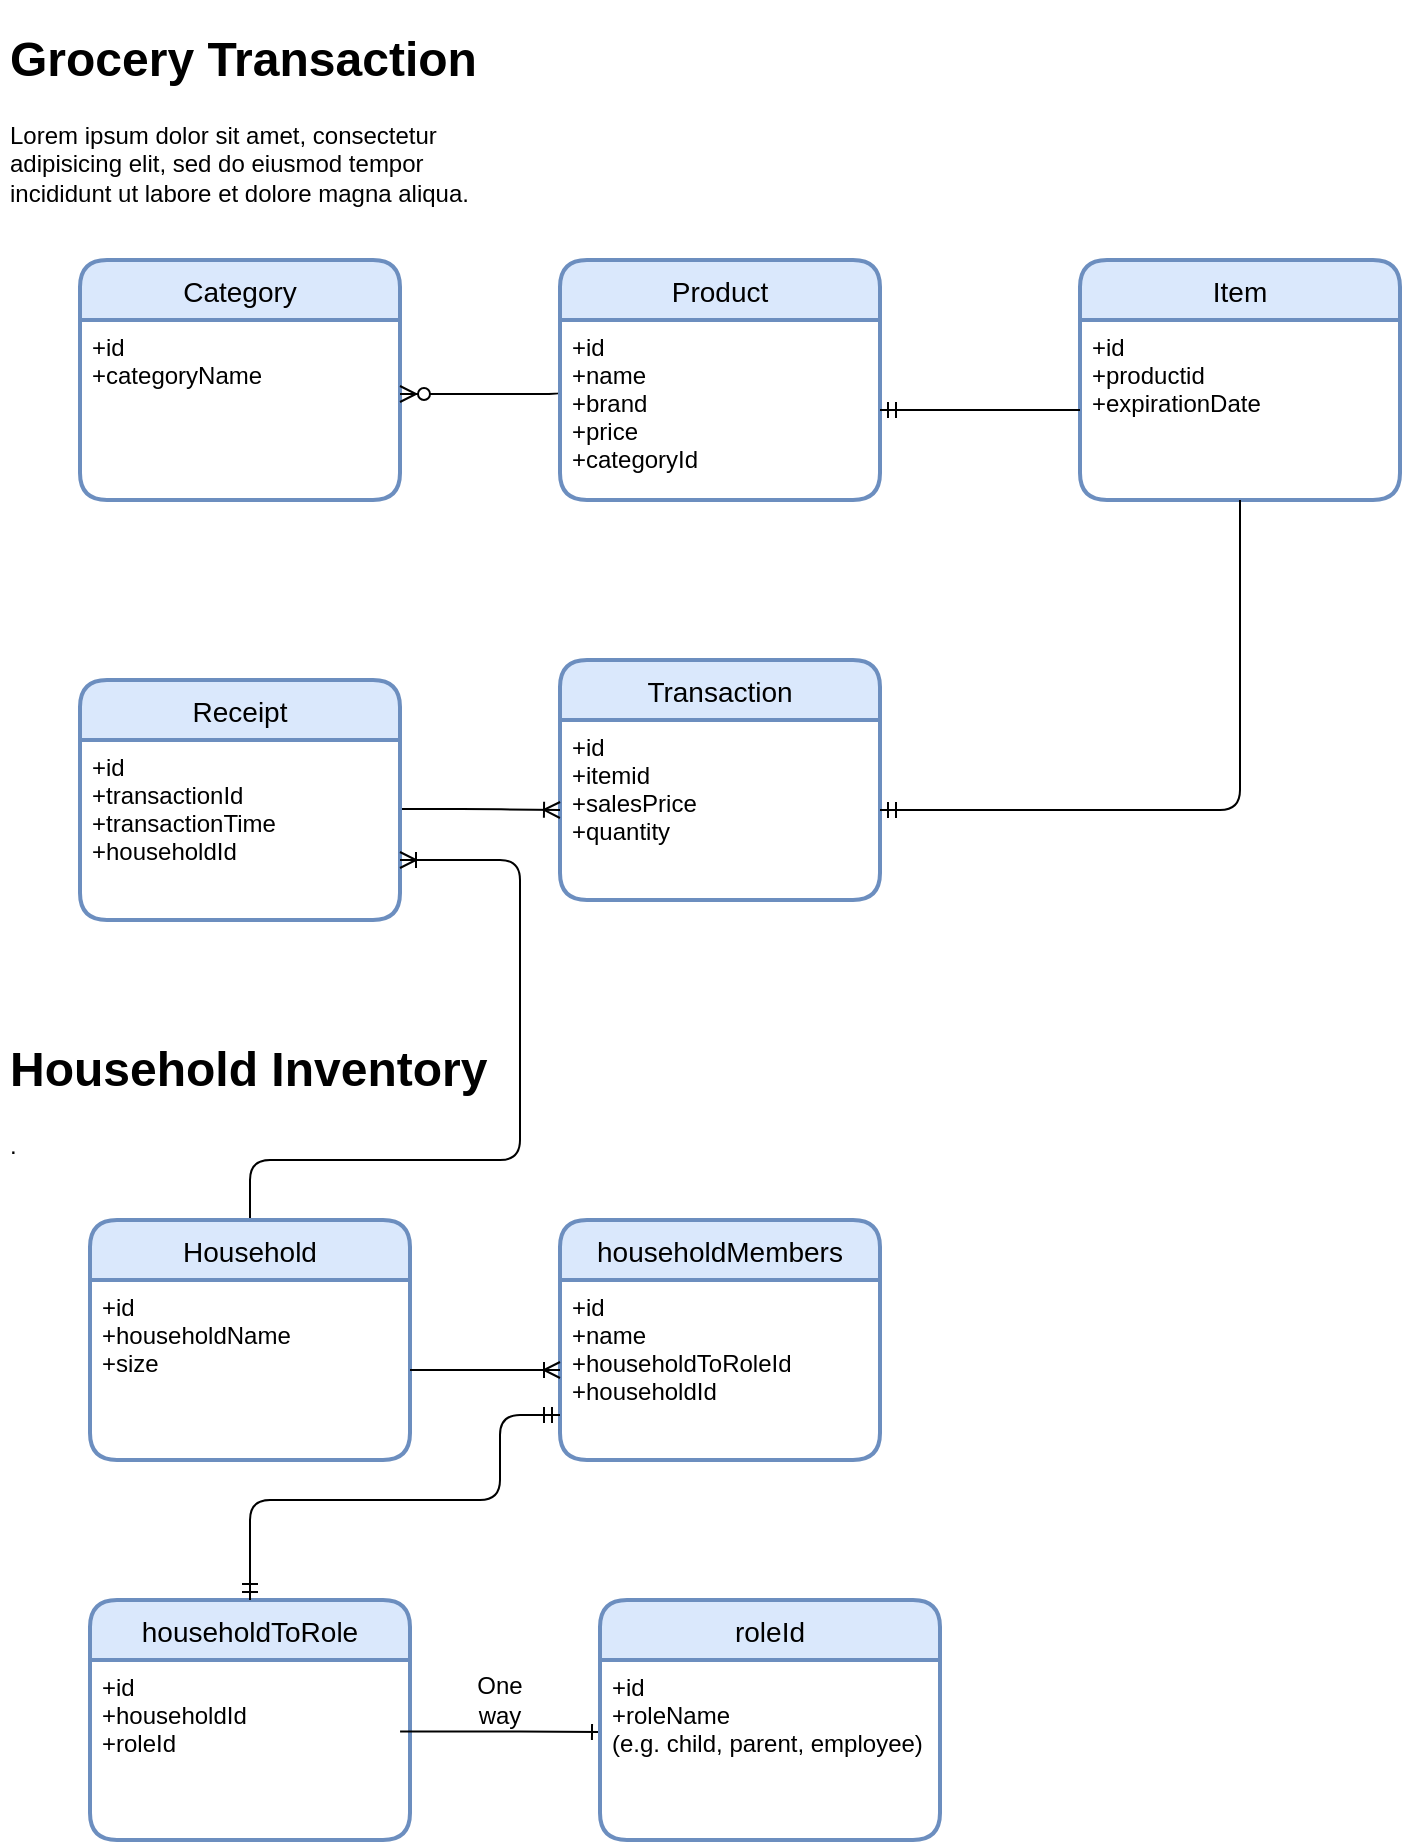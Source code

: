 <mxfile version="13.3.0" type="device"><diagram id="C5RBs43oDa-KdzZeNtuy" name="Page-1"><mxGraphModel dx="1221" dy="676" grid="1" gridSize="10" guides="1" tooltips="1" connect="1" arrows="1" fold="1" page="1" pageScale="1" pageWidth="827" pageHeight="1169" math="0" shadow="0"><root><mxCell id="WIyWlLk6GJQsqaUBKTNV-0"/><mxCell id="WIyWlLk6GJQsqaUBKTNV-1" parent="WIyWlLk6GJQsqaUBKTNV-0"/><mxCell id="SlEBxgoFeeiWSWeJJj7h-0" value="Category" style="swimlane;childLayout=stackLayout;horizontal=1;startSize=30;horizontalStack=0;rounded=1;fontSize=14;fontStyle=0;strokeWidth=2;resizeParent=0;resizeLast=1;shadow=0;dashed=0;align=center;fillColor=#dae8fc;strokeColor=#6c8ebf;" vertex="1" parent="WIyWlLk6GJQsqaUBKTNV-1"><mxGeometry x="70" y="140" width="160" height="120" as="geometry"/></mxCell><mxCell id="SlEBxgoFeeiWSWeJJj7h-1" value="+id&#xA;+categoryName" style="align=left;strokeColor=none;fillColor=none;spacingLeft=4;fontSize=12;verticalAlign=top;resizable=0;rotatable=0;part=1;" vertex="1" parent="SlEBxgoFeeiWSWeJJj7h-0"><mxGeometry y="30" width="160" height="90" as="geometry"/></mxCell><mxCell id="SlEBxgoFeeiWSWeJJj7h-7" value="Item" style="swimlane;childLayout=stackLayout;horizontal=1;startSize=30;horizontalStack=0;rounded=1;fontSize=14;fontStyle=0;strokeWidth=2;resizeParent=0;resizeLast=1;shadow=0;dashed=0;align=center;fillColor=#dae8fc;strokeColor=#6c8ebf;" vertex="1" parent="WIyWlLk6GJQsqaUBKTNV-1"><mxGeometry x="570" y="140" width="160" height="120" as="geometry"/></mxCell><mxCell id="SlEBxgoFeeiWSWeJJj7h-8" value="+id&#xA;+productid&#xA;+expirationDate&#xA;" style="align=left;strokeColor=none;fillColor=none;spacingLeft=4;fontSize=12;verticalAlign=top;resizable=0;rotatable=0;part=1;" vertex="1" parent="SlEBxgoFeeiWSWeJJj7h-7"><mxGeometry y="30" width="160" height="90" as="geometry"/></mxCell><mxCell id="SlEBxgoFeeiWSWeJJj7h-13" value="" style="edgeStyle=orthogonalEdgeStyle;fontSize=12;html=1;endArrow=ERzeroToMany;endFill=1;exitX=0;exitY=0.4;exitDx=0;exitDy=0;exitPerimeter=0;" edge="1" parent="WIyWlLk6GJQsqaUBKTNV-1" source="SlEBxgoFeeiWSWeJJj7h-5"><mxGeometry width="100" height="100" relative="1" as="geometry"><mxPoint x="250" y="230" as="sourcePoint"/><mxPoint x="230" y="207" as="targetPoint"/><Array as="points"><mxPoint x="310" y="207"/></Array></mxGeometry></mxCell><mxCell id="SlEBxgoFeeiWSWeJJj7h-4" value="Product" style="swimlane;childLayout=stackLayout;horizontal=1;startSize=30;horizontalStack=0;rounded=1;fontSize=14;fontStyle=0;strokeWidth=2;resizeParent=0;resizeLast=1;shadow=0;dashed=0;align=center;fillColor=#dae8fc;strokeColor=#6c8ebf;" vertex="1" parent="WIyWlLk6GJQsqaUBKTNV-1"><mxGeometry x="310" y="140" width="160" height="120" as="geometry"/></mxCell><mxCell id="SlEBxgoFeeiWSWeJJj7h-5" value="+id&#xA;+name&#xA;+brand&#xA;+price&#xA;+categoryId&#xA;" style="align=left;strokeColor=none;fillColor=none;spacingLeft=4;fontSize=12;verticalAlign=top;resizable=0;rotatable=0;part=1;" vertex="1" parent="SlEBxgoFeeiWSWeJJj7h-4"><mxGeometry y="30" width="160" height="90" as="geometry"/></mxCell><mxCell id="SlEBxgoFeeiWSWeJJj7h-14" value="" style="edgeStyle=elbowEdgeStyle;fontSize=12;html=1;endArrow=ERmandOne;entryX=1;entryY=0.5;entryDx=0;entryDy=0;" edge="1" parent="WIyWlLk6GJQsqaUBKTNV-1" target="SlEBxgoFeeiWSWeJJj7h-5"><mxGeometry width="100" height="100" relative="1" as="geometry"><mxPoint x="570" y="215" as="sourcePoint"/><mxPoint x="590" y="130" as="targetPoint"/></mxGeometry></mxCell><mxCell id="SlEBxgoFeeiWSWeJJj7h-2" value="Transaction" style="swimlane;childLayout=stackLayout;horizontal=1;startSize=30;horizontalStack=0;rounded=1;fontSize=14;fontStyle=0;strokeWidth=2;resizeParent=0;resizeLast=1;shadow=0;dashed=0;align=center;fillColor=#dae8fc;strokeColor=#6c8ebf;" vertex="1" parent="WIyWlLk6GJQsqaUBKTNV-1"><mxGeometry x="310" y="340" width="160" height="120" as="geometry"/></mxCell><mxCell id="SlEBxgoFeeiWSWeJJj7h-3" value="+id&#xA;+itemid&#xA;+salesPrice&#xA;+quantity" style="align=left;strokeColor=none;fillColor=none;spacingLeft=4;fontSize=12;verticalAlign=top;resizable=0;rotatable=0;part=1;" vertex="1" parent="SlEBxgoFeeiWSWeJJj7h-2"><mxGeometry y="30" width="160" height="90" as="geometry"/></mxCell><mxCell id="SlEBxgoFeeiWSWeJJj7h-16" value="" style="edgeStyle=elbowEdgeStyle;fontSize=12;html=1;endArrow=ERmandOne;exitX=0.5;exitY=1;exitDx=0;exitDy=0;entryX=1;entryY=0.5;entryDx=0;entryDy=0;" edge="1" parent="WIyWlLk6GJQsqaUBKTNV-1" source="SlEBxgoFeeiWSWeJJj7h-8" target="SlEBxgoFeeiWSWeJJj7h-3"><mxGeometry width="100" height="100" relative="1" as="geometry"><mxPoint x="590" y="450" as="sourcePoint"/><mxPoint x="690" y="350" as="targetPoint"/><Array as="points"><mxPoint x="650" y="330"/></Array></mxGeometry></mxCell><mxCell id="SlEBxgoFeeiWSWeJJj7h-17" value="" style="edgeStyle=elbowEdgeStyle;fontSize=12;html=1;endArrow=ERoneToMany;exitX=1.005;exitY=0.384;exitDx=0;exitDy=0;entryX=0;entryY=0.5;entryDx=0;entryDy=0;exitPerimeter=0;" edge="1" parent="WIyWlLk6GJQsqaUBKTNV-1" source="SlEBxgoFeeiWSWeJJj7h-10" target="SlEBxgoFeeiWSWeJJj7h-3"><mxGeometry width="100" height="100" relative="1" as="geometry"><mxPoint x="550" y="550" as="sourcePoint"/><mxPoint x="650" y="450" as="targetPoint"/></mxGeometry></mxCell><mxCell id="SlEBxgoFeeiWSWeJJj7h-18" value="&lt;h1&gt;Grocery Transaction&lt;br&gt;&lt;/h1&gt;&lt;p&gt;Lorem ipsum dolor sit amet, consectetur adipisicing elit, sed do eiusmod tempor incididunt ut labore et dolore magna aliqua.&lt;/p&gt;" style="text;html=1;strokeColor=none;fillColor=none;spacing=5;spacingTop=-20;whiteSpace=wrap;overflow=hidden;rounded=0;" vertex="1" parent="WIyWlLk6GJQsqaUBKTNV-1"><mxGeometry x="30" y="20" width="250" height="120" as="geometry"/></mxCell><mxCell id="SlEBxgoFeeiWSWeJJj7h-9" value="Receipt" style="swimlane;childLayout=stackLayout;horizontal=1;startSize=30;horizontalStack=0;rounded=1;fontSize=14;fontStyle=0;strokeWidth=2;resizeParent=0;resizeLast=1;shadow=0;dashed=0;align=center;fillColor=#dae8fc;strokeColor=#6c8ebf;" vertex="1" parent="WIyWlLk6GJQsqaUBKTNV-1"><mxGeometry x="70" y="350" width="160" height="120" as="geometry"/></mxCell><mxCell id="SlEBxgoFeeiWSWeJJj7h-10" value="+id&#xA;+transactionId&#xA;+transactionTime&#xA;+householdId&#xA;&#xA;" style="align=left;strokeColor=none;fillColor=none;spacingLeft=4;fontSize=12;verticalAlign=top;resizable=0;rotatable=0;part=1;" vertex="1" parent="SlEBxgoFeeiWSWeJJj7h-9"><mxGeometry y="30" width="160" height="90" as="geometry"/></mxCell><mxCell id="SlEBxgoFeeiWSWeJJj7h-19" value="&lt;h1&gt;Household Inventory&lt;br&gt;&lt;/h1&gt;&lt;p&gt;.&lt;/p&gt;" style="text;html=1;strokeColor=none;fillColor=none;spacing=5;spacingTop=-20;whiteSpace=wrap;overflow=hidden;rounded=0;" vertex="1" parent="WIyWlLk6GJQsqaUBKTNV-1"><mxGeometry x="30" y="525" width="250" height="120" as="geometry"/></mxCell><mxCell id="SlEBxgoFeeiWSWeJJj7h-28" value="" style="edgeStyle=orthogonalEdgeStyle;fontSize=12;html=1;endArrow=ERoneToMany;entryX=1;entryY=0.75;entryDx=0;entryDy=0;exitX=0.5;exitY=0;exitDx=0;exitDy=0;" edge="1" parent="WIyWlLk6GJQsqaUBKTNV-1" source="SlEBxgoFeeiWSWeJJj7h-24" target="SlEBxgoFeeiWSWeJJj7h-9"><mxGeometry width="100" height="100" relative="1" as="geometry"><mxPoint x="260" y="650" as="sourcePoint"/><mxPoint x="420" y="540" as="targetPoint"/><Array as="points"><mxPoint x="155" y="590"/><mxPoint x="290" y="590"/><mxPoint x="290" y="440"/></Array></mxGeometry></mxCell><mxCell id="SlEBxgoFeeiWSWeJJj7h-24" value="Household" style="swimlane;childLayout=stackLayout;horizontal=1;startSize=30;horizontalStack=0;rounded=1;fontSize=14;fontStyle=0;strokeWidth=2;resizeParent=0;resizeLast=1;shadow=0;dashed=0;align=center;fillColor=#dae8fc;strokeColor=#6c8ebf;" vertex="1" parent="WIyWlLk6GJQsqaUBKTNV-1"><mxGeometry x="75" y="620" width="160" height="120" as="geometry"/></mxCell><mxCell id="SlEBxgoFeeiWSWeJJj7h-25" value="+id&#xA;+householdName&#xA;+size&#xA;&#xA;" style="align=left;strokeColor=none;fillColor=none;spacingLeft=4;fontSize=12;verticalAlign=top;resizable=0;rotatable=0;part=1;" vertex="1" parent="SlEBxgoFeeiWSWeJJj7h-24"><mxGeometry y="30" width="160" height="90" as="geometry"/></mxCell><mxCell id="SlEBxgoFeeiWSWeJJj7h-26" value="householdMembers" style="swimlane;childLayout=stackLayout;horizontal=1;startSize=30;horizontalStack=0;rounded=1;fontSize=14;fontStyle=0;strokeWidth=2;resizeParent=0;resizeLast=1;shadow=0;dashed=0;align=center;fillColor=#dae8fc;strokeColor=#6c8ebf;" vertex="1" parent="WIyWlLk6GJQsqaUBKTNV-1"><mxGeometry x="310" y="620" width="160" height="120" as="geometry"/></mxCell><mxCell id="SlEBxgoFeeiWSWeJJj7h-27" value="+id&#xA;+name&#xA;+householdToRoleId&#xA;+householdId&#xA;&#xA;" style="align=left;strokeColor=none;fillColor=none;spacingLeft=4;fontSize=12;verticalAlign=top;resizable=0;rotatable=0;part=1;" vertex="1" parent="SlEBxgoFeeiWSWeJJj7h-26"><mxGeometry y="30" width="160" height="90" as="geometry"/></mxCell><mxCell id="SlEBxgoFeeiWSWeJJj7h-29" value="" style="edgeStyle=elbowEdgeStyle;fontSize=12;html=1;endArrow=ERoneToMany;entryX=0;entryY=0.5;entryDx=0;entryDy=0;exitX=1;exitY=0.5;exitDx=0;exitDy=0;" edge="1" parent="WIyWlLk6GJQsqaUBKTNV-1" source="SlEBxgoFeeiWSWeJJj7h-25" target="SlEBxgoFeeiWSWeJJj7h-27"><mxGeometry width="100" height="100" relative="1" as="geometry"><mxPoint x="160" y="850" as="sourcePoint"/><mxPoint x="260" y="750" as="targetPoint"/><Array as="points"><mxPoint x="270" y="720"/></Array></mxGeometry></mxCell><mxCell id="SlEBxgoFeeiWSWeJJj7h-30" value="householdToRole" style="swimlane;childLayout=stackLayout;horizontal=1;startSize=30;horizontalStack=0;rounded=1;fontSize=14;fontStyle=0;strokeWidth=2;resizeParent=0;resizeLast=1;shadow=0;dashed=0;align=center;fillColor=#dae8fc;strokeColor=#6c8ebf;" vertex="1" parent="WIyWlLk6GJQsqaUBKTNV-1"><mxGeometry x="75" y="810" width="160" height="120" as="geometry"/></mxCell><mxCell id="SlEBxgoFeeiWSWeJJj7h-31" value="+id&#xA;+householdId&#xA;+roleId&#xA;&#xA;" style="align=left;strokeColor=none;fillColor=none;spacingLeft=4;fontSize=12;verticalAlign=top;resizable=0;rotatable=0;part=1;" vertex="1" parent="SlEBxgoFeeiWSWeJJj7h-30"><mxGeometry y="30" width="160" height="90" as="geometry"/></mxCell><mxCell id="SlEBxgoFeeiWSWeJJj7h-34" value="" style="edgeStyle=orthogonalEdgeStyle;fontSize=12;html=1;endArrow=ERmandOne;startArrow=ERmandOne;entryX=0;entryY=0.75;entryDx=0;entryDy=0;exitX=0.5;exitY=0;exitDx=0;exitDy=0;" edge="1" parent="WIyWlLk6GJQsqaUBKTNV-1" source="SlEBxgoFeeiWSWeJJj7h-30" target="SlEBxgoFeeiWSWeJJj7h-27"><mxGeometry width="100" height="100" relative="1" as="geometry"><mxPoint x="240" y="850" as="sourcePoint"/><mxPoint x="320" y="780" as="targetPoint"/><Array as="points"><mxPoint x="155" y="760"/><mxPoint x="280" y="760"/><mxPoint x="280" y="718"/></Array></mxGeometry></mxCell><mxCell id="SlEBxgoFeeiWSWeJJj7h-35" value="" style="edgeStyle=elbowEdgeStyle;fontSize=12;html=1;endArrow=ERone;endFill=1;exitX=0.969;exitY=0.397;exitDx=0;exitDy=0;exitPerimeter=0;" edge="1" parent="WIyWlLk6GJQsqaUBKTNV-1" source="SlEBxgoFeeiWSWeJJj7h-31"><mxGeometry width="100" height="100" relative="1" as="geometry"><mxPoint x="190" y="1040" as="sourcePoint"/><mxPoint x="330" y="876" as="targetPoint"/></mxGeometry></mxCell><mxCell id="SlEBxgoFeeiWSWeJJj7h-32" value="roleId" style="swimlane;childLayout=stackLayout;horizontal=1;startSize=30;horizontalStack=0;rounded=1;fontSize=14;fontStyle=0;strokeWidth=2;resizeParent=0;resizeLast=1;shadow=0;dashed=0;align=center;fillColor=#dae8fc;strokeColor=#6c8ebf;" vertex="1" parent="WIyWlLk6GJQsqaUBKTNV-1"><mxGeometry x="330" y="810" width="170" height="120" as="geometry"/></mxCell><mxCell id="SlEBxgoFeeiWSWeJJj7h-33" value="+id&#xA;+roleName&#xA;(e.g. child, parent, employee)&#xA;&#xA;" style="align=left;strokeColor=none;fillColor=none;spacingLeft=4;fontSize=12;verticalAlign=top;resizable=0;rotatable=0;part=1;" vertex="1" parent="SlEBxgoFeeiWSWeJJj7h-32"><mxGeometry y="30" width="170" height="90" as="geometry"/></mxCell><mxCell id="SlEBxgoFeeiWSWeJJj7h-36" value="One way" style="text;html=1;strokeColor=none;fillColor=none;align=center;verticalAlign=middle;whiteSpace=wrap;rounded=0;" vertex="1" parent="WIyWlLk6GJQsqaUBKTNV-1"><mxGeometry x="260" y="850" width="40" height="20" as="geometry"/></mxCell></root></mxGraphModel></diagram></mxfile>